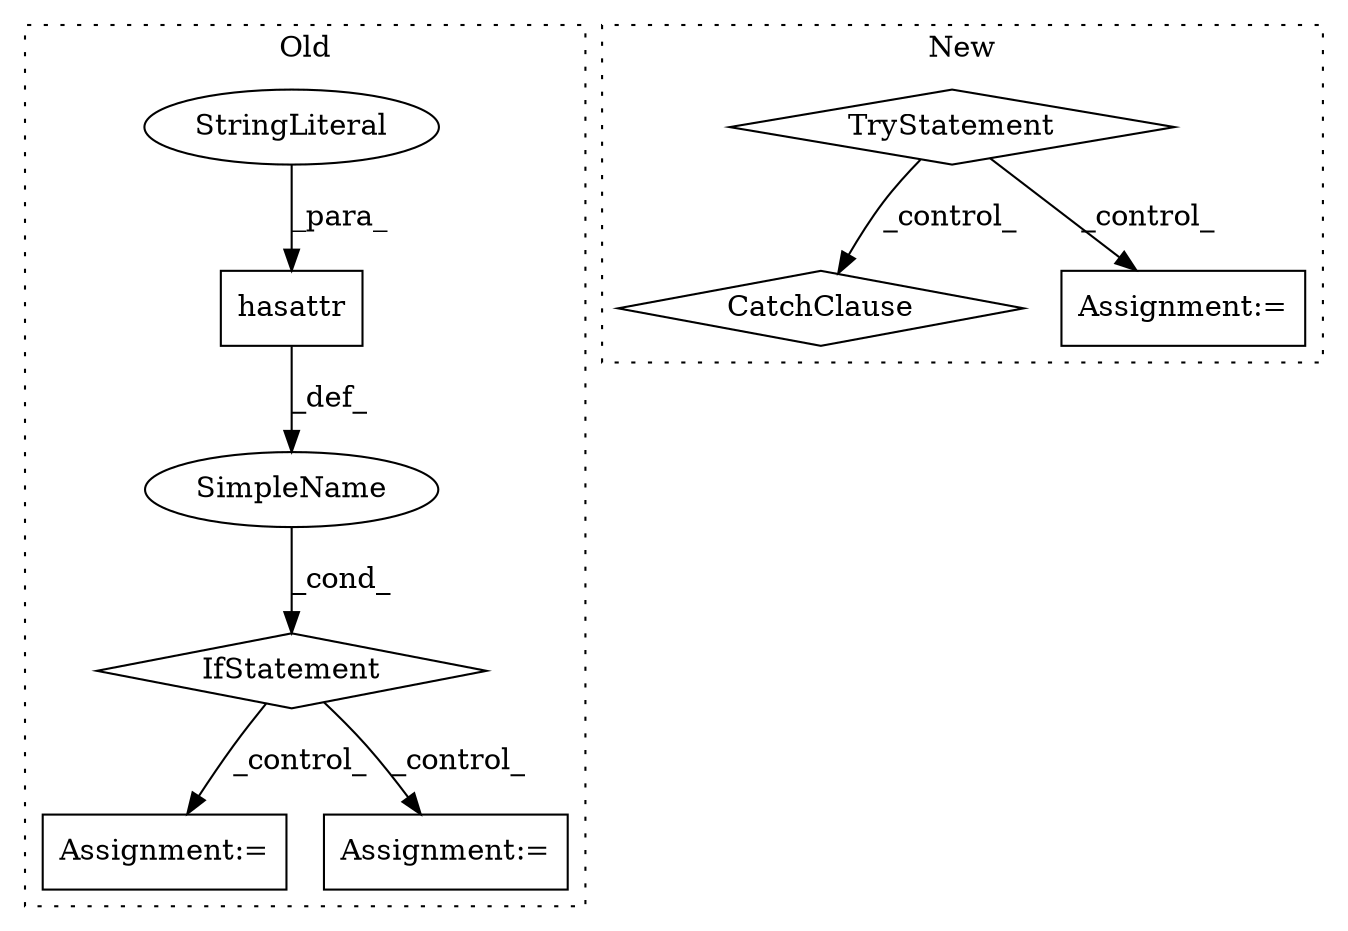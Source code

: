 digraph G {
subgraph cluster0 {
1 [label="hasattr" a="32" s="28526,28571" l="8,1" shape="box"];
4 [label="StringLiteral" a="45" s="28539" l="32" shape="ellipse"];
5 [label="IfStatement" a="25" s="28522,28572" l="4,2" shape="diamond"];
6 [label="Assignment:=" a="7" s="28647" l="1" shape="box"];
7 [label="SimpleName" a="42" s="" l="" shape="ellipse"];
9 [label="Assignment:=" a="7" s="29035" l="1" shape="box"];
label = "Old";
style="dotted";
}
subgraph cluster1 {
2 [label="TryStatement" a="54" s="28774" l="4" shape="diamond"];
3 [label="CatchClause" a="12" s="28839,28878" l="13,2" shape="diamond"];
8 [label="Assignment:=" a="7" s="28792" l="1" shape="box"];
label = "New";
style="dotted";
}
1 -> 7 [label="_def_"];
2 -> 3 [label="_control_"];
2 -> 8 [label="_control_"];
4 -> 1 [label="_para_"];
5 -> 9 [label="_control_"];
5 -> 6 [label="_control_"];
7 -> 5 [label="_cond_"];
}